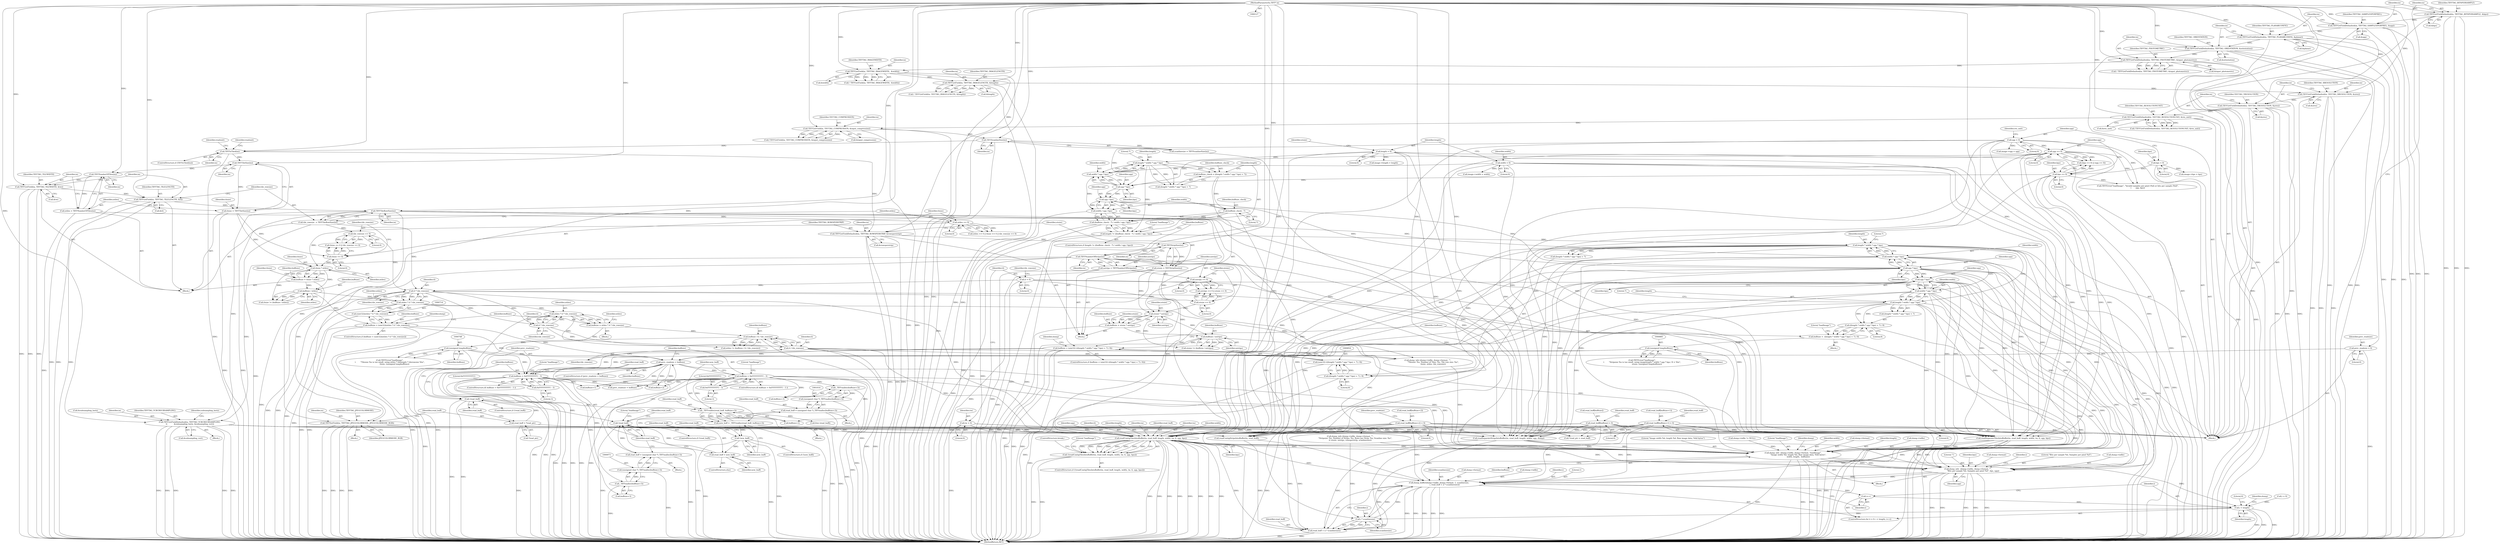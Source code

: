 digraph "0_libtiff_83a4b92815ea04969d494416eaae3d4c6b338e4a#diff-c8b4b355f9b5c06d585b23138e1c185f_5@API" {
"1001107" [label="(Call,readContigTilesIntoBuffer(in, read_buff, length, width, tw, tl, spp, bps))"];
"1000925" [label="(Call,TIFFGetFieldDefaulted(in, TIFFTAG_YCBCRSUBSAMPLING,\n \t\t           &subsampling_horiz, &subsampling_vert))"];
"1000671" [label="(Call,TIFFTileRowSize(in))"];
"1000664" [label="(Call,TIFFGetField(in, TIFFTAG_TILELENGTH, &tl))"];
"1000659" [label="(Call,TIFFGetField(in, TIFFTAG_TILEWIDTH, &tw))"];
"1000657" [label="(Call,TIFFNumberOfTiles(in))"];
"1000653" [label="(Call,TIFFTileSize(in))"];
"1000645" [label="(Call,TIFFIsTiled(in))"];
"1000422" [label="(Call,TIFFScanlineSize(in))"];
"1000304" [label="(Call,TIFFGetField(in, TIFFTAG_COMPRESSION, &input_compression))"];
"1000294" [label="(Call,TIFFGetFieldDefaulted(in, TIFFTAG_RESOLUTIONUNIT, &res_unit))"];
"1000287" [label="(Call,TIFFGetFieldDefaulted(in, TIFFTAG_YRESOLUTION, &yres))"];
"1000282" [label="(Call,TIFFGetFieldDefaulted(in, TIFFTAG_XRESOLUTION, &xres))"];
"1000274" [label="(Call,TIFFGetField(in, TIFFTAG_IMAGELENGTH, &length))"];
"1000264" [label="(Call,TIFFGetField(in, TIFFTAG_IMAGEWIDTH,  &width))"];
"1000254" [label="(Call,TIFFGetFieldDefaulted(in, TIFFTAG_PHOTOMETRIC, &input_photometric))"];
"1000247" [label="(Call,TIFFGetFieldDefaulted(in, TIFFTAG_ORIENTATION, &orientation))"];
"1000242" [label="(Call,TIFFGetFieldDefaulted(in, TIFFTAG_PLANARCONFIG, &planar))"];
"1000237" [label="(Call,TIFFGetFieldDefaulted(in, TIFFTAG_SAMPLESPERPIXEL, &spp))"];
"1000232" [label="(Call,TIFFGetFieldDefaulted(in, TIFFTAG_BITSPERSAMPLE, &bps))"];
"1000128" [label="(MethodParameterIn,TIFF* in)"];
"1000785" [label="(Call,TIFFNumberOfStrips(in))"];
"1000781" [label="(Call,TIFFStripSize(in))"];
"1000774" [label="(Call,TIFFGetFieldDefaulted(in, TIFFTAG_ROWSPERSTRIP, &rowsperstrip))"];
"1000914" [label="(Call,TIFFSetField(in, TIFFTAG_JPEGCOLORMODE, JPEGCOLORMODE_RGB))"];
"1001045" [label="(Call,read_buff[buffsize+2] = 0)"];
"1001033" [label="(Call,read_buff[buffsize] = 0)"];
"1001038" [label="(Call,read_buff[buffsize+1] = 0)"];
"1001024" [label="(Call,!read_buff)"];
"1001011" [label="(Call,read_buff = (unsigned char *)_TIFFmalloc(buffsize+3))"];
"1001013" [label="(Call,(unsigned char *)_TIFFmalloc(buffsize+3))"];
"1001015" [label="(Call,_TIFFmalloc(buffsize+3))"];
"1000986" [label="(Call,buffsize > 0xFFFFFFFFU - 3)"];
"1000981" [label="(Call,prev_readsize < buffsize)"];
"1000229" [label="(Call,prev_readsize = 0)"];
"1000711" [label="(Call,buffsize < (uint32)(ntiles * tl * tile_rowsize))"];
"1000700" [label="(Call,buffsize / ntiles)"];
"1000692" [label="(Call,buffsize = tlsize * ntiles)"];
"1000694" [label="(Call,tlsize * ntiles)"];
"1000679" [label="(Call,tlsize == 0)"];
"1000651" [label="(Call,tlsize = TIFFTileSize(in))"];
"1000675" [label="(Call,ntiles == 0)"];
"1000655" [label="(Call,ntiles = TIFFNumberOfTiles(in))"];
"1000713" [label="(Call,(uint32)(ntiles * tl * tile_rowsize))"];
"1000715" [label="(Call,ntiles * tl * tile_rowsize)"];
"1000717" [label="(Call,tl * tile_rowsize)"];
"1000209" [label="(Call,tl = 0)"];
"1000682" [label="(Call,tile_rowsize == 0)"];
"1000669" [label="(Call,tile_rowsize  = TIFFTileRowSize(in))"];
"1000851" [label="(Call,buffsize < (uint32) (((length * width * spp * bps) + 7) / 8))"];
"1000810" [label="(Call,buffsize / nstrips)"];
"1000802" [label="(Call,buffsize = stsize * nstrips)"];
"1000804" [label="(Call,stsize * nstrips)"];
"1000779" [label="(Call,stsize = TIFFStripSize(in))"];
"1000792" [label="(Call,stsize == 0)"];
"1000789" [label="(Call,nstrips == 0)"];
"1000783" [label="(Call,nstrips = TIFFNumberOfStrips(in))"];
"1000853" [label="(Call,(uint32) (((length * width * spp * bps) + 7) / 8))"];
"1000855" [label="(Call,((length * width * spp * bps) + 7) / 8)"];
"1000857" [label="(Call,length * width * spp * bps)"];
"1000832" [label="(Call,length != ((buffsize_check - 7) / width / spp / bps))"];
"1000823" [label="(Call,length * width * spp * bps)"];
"1000185" [label="(Call,length = 0)"];
"1000825" [label="(Call,width * spp * bps)"];
"1000181" [label="(Call,width = 0)"];
"1000827" [label="(Call,spp * bps)"];
"1000632" [label="(Call,spp == 0)"];
"1000159" [label="(Call,spp = 0)"];
"1000629" [label="(Call,bps == 0)"];
"1000155" [label="(Call,bps = 0)"];
"1000834" [label="(Call,(buffsize_check - 7) / width / spp / bps)"];
"1000835" [label="(Call,buffsize_check - 7)"];
"1000820" [label="(Call,buffsize_check = ((length * width * spp * bps) + 7))"];
"1000838" [label="(Call,width / spp / bps)"];
"1000840" [label="(Call,spp / bps)"];
"1000859" [label="(Call,width * spp * bps)"];
"1000861" [label="(Call,spp * bps)"];
"1000884" [label="(Call,(unsigned long)buffsize)"];
"1000867" [label="(Call,buffsize =  ((length * width * spp * bps) + 7) / 8)"];
"1000869" [label="(Call,((length * width * spp * bps) + 7) / 8)"];
"1000871" [label="(Call,length * width * spp * bps)"];
"1000873" [label="(Call,width * spp * bps)"];
"1000875" [label="(Call,spp * bps)"];
"1000747" [label="(Call,(unsigned long)buffsize)"];
"1000731" [label="(Call,buffsize / tl / tile_rowsize)"];
"1000721" [label="(Call,buffsize = ntiles * tl * tile_rowsize)"];
"1000723" [label="(Call,ntiles * tl * tile_rowsize)"];
"1000725" [label="(Call,tl * tile_rowsize)"];
"1000733" [label="(Call,tl / tile_rowsize)"];
"1000988" [label="(Call,0xFFFFFFFFU - 3)"];
"1001020" [label="(Call,read_buff = new_buff)"];
"1001006" [label="(Call,!new_buff)"];
"1000998" [label="(Call,new_buff = _TIFFrealloc(read_buff, buffsize+3))"];
"1001000" [label="(Call,_TIFFrealloc(read_buff, buffsize+3))"];
"1000954" [label="(Call,!read_buff)"];
"1000949" [label="(Call,read_buff = *read_ptr)"];
"1000970" [label="(Call,read_buff = (unsigned char *)_TIFFmalloc(buffsize+3))"];
"1000972" [label="(Call,(unsigned char *)_TIFFmalloc(buffsize+3))"];
"1000974" [label="(Call,_TIFFmalloc(buffsize+3))"];
"1000958" [label="(Call,buffsize > 0xFFFFFFFFU - 3)"];
"1000960" [label="(Call,0xFFFFFFFFU - 3)"];
"1000205" [label="(Call,tw = 0)"];
"1001106" [label="(Call,!(readContigTilesIntoBuffer(in, read_buff, length, width, tw, tl, spp, bps)))"];
"1001165" [label="(Call,dump_info  (dump->infile, dump->format, \"loadImage\", \n                \"Image width %d, length %d, Raw image data, %4d bytes\",\n                width, length,  buffsize))"];
"1001177" [label="(Call,dump_info  (dump->infile, dump->format, \"\", \n                \"Bits per sample %d, Samples per pixel %d\", bps, spp))"];
"1001197" [label="(Call,dump_buffer(dump->infile, dump->format, 1, scanlinesize, \n                  i, read_buff + (i * scanlinesize)))"];
"1001195" [label="(Call,i++)"];
"1001192" [label="(Call,i < length)"];
"1001209" [label="(Call,i * scanlinesize)"];
"1001207" [label="(Call,read_buff + (i * scanlinesize))"];
"1000884" [label="(Call,(unsigned long)buffsize)"];
"1000980" [label="(ControlStructure,if (prev_readsize < buffsize))"];
"1000935" [label="(Identifier,subsampling_horiz)"];
"1000756" [label="(Call,dump_info (dump->infile, dump->format, \"\", \n                 \"Tilesize: %u, Number of Tiles: %u, Tile row size: %u\",\n                 tlsize, ntiles, tile_rowsize))"];
"1000658" [label="(Identifier,in)"];
"1000297" [label="(Call,&res_unit)"];
"1000857" [label="(Call,length * width * spp * bps)"];
"1001024" [label="(Call,!read_buff)"];
"1000915" [label="(Identifier,in)"];
"1000851" [label="(Call,buffsize < (uint32) (((length * width * spp * bps) + 7) / 8))"];
"1001053" [label="(Identifier,prev_readsize)"];
"1000962" [label="(Literal,3)"];
"1000190" [label="(Identifier,stsize)"];
"1000863" [label="(Identifier,bps)"];
"1000805" [label="(Identifier,stsize)"];
"1000429" [label="(Call,image->spp = spp)"];
"1000285" [label="(Call,&xres)"];
"1001055" [label="(Call,*read_ptr = read_buff)"];
"1000238" [label="(Identifier,in)"];
"1001041" [label="(Call,buffsize+1)"];
"1000749" [label="(Identifier,buffsize)"];
"1000244" [label="(Identifier,TIFFTAG_PLANARCONFIG)"];
"1000772" [label="(Identifier,readunit)"];
"1000874" [label="(Identifier,width)"];
"1001020" [label="(Call,read_buff = new_buff)"];
"1000950" [label="(Identifier,read_buff)"];
"1001023" [label="(ControlStructure,if (!read_buff))"];
"1000289" [label="(Identifier,TIFFTAG_YRESOLUTION)"];
"1000306" [label="(Identifier,TIFFTAG_COMPRESSION)"];
"1001011" [label="(Call,read_buff = (unsigned char *)_TIFFmalloc(buffsize+3))"];
"1000747" [label="(Call,(unsigned long)buffsize)"];
"1001118" [label="(Literal,\"loadImage\")"];
"1000676" [label="(Identifier,ntiles)"];
"1000875" [label="(Call,spp * bps)"];
"1000833" [label="(Identifier,length)"];
"1001048" [label="(Call,buffsize+2)"];
"1000653" [label="(Call,TIFFTileSize(in))"];
"1000185" [label="(Call,length = 0)"];
"1000652" [label="(Identifier,tlsize)"];
"1001204" [label="(Literal,1)"];
"1001154" [label="(Call,dump->infile != NULL)"];
"1001172" [label="(Literal,\"loadImage\")"];
"1000243" [label="(Identifier,in)"];
"1000247" [label="(Call,TIFFGetFieldDefaulted(in, TIFFTAG_ORIENTATION, &orientation))"];
"1000634" [label="(Literal,0)"];
"1000628" [label="(Call,(bps == 0) || (spp == 0))"];
"1001039" [label="(Call,read_buff[buffsize+1])"];
"1000160" [label="(Identifier,spp)"];
"1001084" [label="(Call,readSeparateStripsIntoBuffer(in, read_buff, length, width, spp, dump))"];
"1000870" [label="(Call,(length * width * spp * bps) + 7)"];
"1000850" [label="(ControlStructure,if (buffsize < (uint32) (((length * width * spp * bps) + 7) / 8)))"];
"1000957" [label="(ControlStructure,if( buffsize > 0xFFFFFFFFU - 3 ))"];
"1000735" [label="(Identifier,tile_rowsize)"];
"1000303" [label="(Call,!TIFFGetField(in, TIFFTAG_COMPRESSION, &input_compression))"];
"1000928" [label="(Call,&subsampling_horiz)"];
"1000671" [label="(Call,TIFFTileRowSize(in))"];
"1000951" [label="(Call,*read_ptr)"];
"1000858" [label="(Identifier,length)"];
"1001214" [label="(MethodReturn,RET)"];
"1000205" [label="(Call,tw = 0)"];
"1000893" [label="(Call,dump_info (dump->infile, dump->format, \"\",\n                 \"Stripsize: %u, Number of Strips: %u, Rows per Strip: %u, Scanline size: %u\",\n\t\t stsize, nstrips, rowsperstrip, scanlinesize))"];
"1000231" [label="(Literal,0)"];
"1000630" [label="(Identifier,bps)"];
"1000233" [label="(Identifier,in)"];
"1000665" [label="(Identifier,in)"];
"1000981" [label="(Call,prev_readsize < buffsize)"];
"1000958" [label="(Call,buffsize > 0xFFFFFFFFU - 3)"];
"1000128" [label="(MethodParameterIn,TIFF* in)"];
"1000877" [label="(Identifier,bps)"];
"1000274" [label="(Call,TIFFGetField(in, TIFFTAG_IMAGELENGTH, &length))"];
"1000692" [label="(Call,buffsize = tlsize * ntiles)"];
"1000729" [label="(Call,ntiles != (buffsize / tl / tile_rowsize))"];
"1000730" [label="(Identifier,ntiles)"];
"1000164" [label="(Identifier,res_unit)"];
"1000970" [label="(Call,read_buff = (unsigned char *)_TIFFmalloc(buffsize+3))"];
"1000743" [label="(Call,TIFFError(\"loadImage\",\n\t        \"Tilesize %u is too small, using ntiles * tilelength * tilerowsize %lu\",\n                tlsize, (unsigned long)buffsize))"];
"1000229" [label="(Call,prev_readsize = 0)"];
"1000273" [label="(Call,! TIFFGetField(in, TIFFTAG_IMAGELENGTH, &length))"];
"1000865" [label="(Literal,8)"];
"1000716" [label="(Identifier,ntiles)"];
"1000776" [label="(Identifier,TIFFTAG_ROWSPERSTRIP)"];
"1000644" [label="(ControlStructure,if (TIFFIsTiled(in)))"];
"1000806" [label="(Identifier,nstrips)"];
"1000287" [label="(Call,TIFFGetFieldDefaulted(in, TIFFTAG_YRESOLUTION, &yres))"];
"1000835" [label="(Call,buffsize_check - 7)"];
"1001205" [label="(Identifier,scanlinesize)"];
"1000209" [label="(Call,tl = 0)"];
"1000661" [label="(Identifier,TIFFTAG_TILEWIDTH)"];
"1000731" [label="(Call,buffsize / tl / tile_rowsize)"];
"1001127" [label="(Call,readSeparateTilesIntoBuffer(in, read_buff, length, width, tw, tl, spp, bps))"];
"1000775" [label="(Identifier,in)"];
"1000955" [label="(Identifier,read_buff)"];
"1001207" [label="(Call,read_buff + (i * scanlinesize))"];
"1001194" [label="(Identifier,length)"];
"1000959" [label="(Identifier,buffsize)"];
"1001070" [label="(Call,readContigStripsIntoBuffer(in, read_buff))"];
"1000822" [label="(Call,(length * width * spp * bps) + 7)"];
"1000987" [label="(Identifier,buffsize)"];
"1000257" [label="(Call,&input_photometric)"];
"1000842" [label="(Identifier,bps)"];
"1000696" [label="(Identifier,ntiles)"];
"1001051" [label="(Literal,0)"];
"1000444" [label="(Call,image->length = length)"];
"1001213" [label="(Literal,0)"];
"1001184" [label="(Literal,\"\")"];
"1000265" [label="(Identifier,in)"];
"1001179" [label="(Identifier,dump)"];
"1000645" [label="(Call,TIFFIsTiled(in))"];
"1001008" [label="(Block,)"];
"1000868" [label="(Identifier,buffsize)"];
"1000867" [label="(Call,buffsize =  ((length * width * spp * bps) + 7) / 8)"];
"1000237" [label="(Call,TIFFGetFieldDefaulted(in, TIFFTAG_SAMPLESPERPIXEL, &spp))"];
"1000206" [label="(Identifier,tw)"];
"1000424" [label="(Call,image->bps = bps)"];
"1000699" [label="(Identifier,tlsize)"];
"1000960" [label="(Call,0xFFFFFFFFU - 3)"];
"1000890" [label="(Identifier,dump)"];
"1000783" [label="(Call,nstrips = TIFFNumberOfStrips(in))"];
"1000678" [label="(Call,tlsize == 0 || tile_rowsize == 0)"];
"1001115" [label="(Identifier,bps)"];
"1000825" [label="(Call,width * spp * bps)"];
"1000183" [label="(Literal,0)"];
"1000820" [label="(Call,buffsize_check = ((length * width * spp * bps) + 7))"];
"1000779" [label="(Call,stsize = TIFFStripSize(in))"];
"1000789" [label="(Call,nstrips == 0)"];
"1000666" [label="(Identifier,TIFFTAG_TILELENGTH)"];
"1000961" [label="(Literal,0xFFFFFFFFU)"];
"1000422" [label="(Call,TIFFScanlineSize(in))"];
"1000914" [label="(Call,TIFFSetField(in, TIFFTAG_JPEGCOLORMODE, JPEGCOLORMODE_RGB))"];
"1000277" [label="(Call,&length)"];
"1000926" [label="(Identifier,in)"];
"1000423" [label="(Identifier,in)"];
"1000670" [label="(Identifier,tile_rowsize)"];
"1000242" [label="(Call,TIFFGetFieldDefaulted(in, TIFFTAG_PLANARCONFIG, &planar))"];
"1000283" [label="(Identifier,in)"];
"1001045" [label="(Call,read_buff[buffsize+2] = 0)"];
"1000839" [label="(Identifier,width)"];
"1000727" [label="(Identifier,tile_rowsize)"];
"1000721" [label="(Call,buffsize = ntiles * tl * tile_rowsize)"];
"1000831" [label="(ControlStructure,if (length != ((buffsize_check - 7) / width / spp / bps)))"];
"1001047" [label="(Identifier,read_buff)"];
"1000718" [label="(Identifier,tl)"];
"1001201" [label="(Call,dump->format)"];
"1000808" [label="(Call,stsize != (buffsize / nstrips))"];
"1001198" [label="(Call,dump->infile)"];
"1001108" [label="(Identifier,in)"];
"1000861" [label="(Call,spp * bps)"];
"1000253" [label="(Call,! TIFFGetFieldDefaulted(in, TIFFTAG_PHOTOMETRIC, &input_photometric))"];
"1000712" [label="(Identifier,buffsize)"];
"1001107" [label="(Call,readContigTilesIntoBuffer(in, read_buff, length, width, tw, tl, spp, bps))"];
"1000753" [label="(Identifier,dump)"];
"1000782" [label="(Identifier,in)"];
"1000834" [label="(Call,(buffsize_check - 7) / width / spp / bps)"];
"1000803" [label="(Identifier,buffsize)"];
"1001022" [label="(Identifier,new_buff)"];
"1001013" [label="(Call,(unsigned char *)_TIFFmalloc(buffsize+3))"];
"1000859" [label="(Call,width * spp * bps)"];
"1001211" [label="(Identifier,scanlinesize)"];
"1000925" [label="(Call,TIFFGetFieldDefaulted(in, TIFFTAG_YCBCRSUBSAMPLING,\n \t\t           &subsampling_horiz, &subsampling_vert))"];
"1000698" [label="(Call,tlsize != (buffsize / ntiles))"];
"1000307" [label="(Call,&input_compression)"];
"1000682" [label="(Call,tile_rowsize == 0)"];
"1000282" [label="(Call,TIFFGetFieldDefaulted(in, TIFFTAG_XRESOLUTION, &xres))"];
"1000677" [label="(Literal,0)"];
"1000186" [label="(Identifier,length)"];
"1000232" [label="(Call,TIFFGetFieldDefaulted(in, TIFFTAG_BITSPERSAMPLE, &bps))"];
"1000717" [label="(Call,tl * tile_rowsize)"];
"1000701" [label="(Identifier,buffsize)"];
"1000210" [label="(Identifier,tl)"];
"1000681" [label="(Literal,0)"];
"1000155" [label="(Call,bps = 0)"];
"1000254" [label="(Call,TIFFGetFieldDefaulted(in, TIFFTAG_PHOTOMETRIC, &input_photometric))"];
"1001046" [label="(Call,read_buff[buffsize+2])"];
"1000245" [label="(Call,&planar)"];
"1001109" [label="(Identifier,read_buff)"];
"1000734" [label="(Identifier,tl)"];
"1000702" [label="(Identifier,ntiles)"];
"1000777" [label="(Call,&rowsperstrip)"];
"1000910" [label="(Block,)"];
"1000974" [label="(Call,_TIFFmalloc(buffsize+3))"];
"1000719" [label="(Identifier,tile_rowsize)"];
"1000836" [label="(Identifier,buffsize_check)"];
"1001165" [label="(Call,dump_info  (dump->infile, dump->format, \"loadImage\", \n                \"Image width %d, length %d, Raw image data, %4d bytes\",\n                width, length,  buffsize))"];
"1001174" [label="(Identifier,width)"];
"1000788" [label="(Call,nstrips == 0 || stsize == 0)"];
"1001169" [label="(Call,dump->format)"];
"1000990" [label="(Literal,3)"];
"1001175" [label="(Identifier,length)"];
"1001196" [label="(Identifier,i)"];
"1001195" [label="(Call,i++)"];
"1001007" [label="(Identifier,new_buff)"];
"1000255" [label="(Identifier,in)"];
"1000683" [label="(Identifier,tile_rowsize)"];
"1001186" [label="(Identifier,bps)"];
"1000856" [label="(Call,(length * width * spp * bps) + 7)"];
"1001206" [label="(Identifier,i)"];
"1000975" [label="(Call,buffsize+3)"];
"1001009" [label="(Call,free (read_buff))"];
"1001106" [label="(Call,!(readContigTilesIntoBuffer(in, read_buff, length, width, tw, tl, spp, bps)))"];
"1001034" [label="(Call,read_buff[buffsize])"];
"1001181" [label="(Call,dump->format)"];
"1000420" [label="(Call,scanlinesize = TIFFScanlineSize(in))"];
"1000256" [label="(Identifier,TIFFTAG_PHOTOMETRIC)"];
"1000726" [label="(Identifier,tl)"];
"1000802" [label="(Call,buffsize = stsize * nstrips)"];
"1001166" [label="(Call,dump->infile)"];
"1000862" [label="(Identifier,spp)"];
"1001199" [label="(Identifier,dump)"];
"1000266" [label="(Identifier,TIFFTAG_IMAGEWIDTH)"];
"1000956" [label="(Block,)"];
"1000869" [label="(Call,((length * width * spp * bps) + 7) / 8)"];
"1000998" [label="(Call,new_buff = _TIFFrealloc(read_buff, buffsize+3))"];
"1001190" [label="(Identifier,i)"];
"1000930" [label="(Call,&subsampling_vert)"];
"1001044" [label="(Literal,0)"];
"1000293" [label="(Call,!TIFFGetFieldDefaulted(in, TIFFTAG_RESOLUTIONUNIT, &res_unit))"];
"1000207" [label="(Literal,0)"];
"1001176" [label="(Identifier,buffsize)"];
"1000295" [label="(Identifier,in)"];
"1000674" [label="(Call,ntiles == 0 || tlsize == 0 || tile_rowsize == 0)"];
"1000667" [label="(Call,&tl)"];
"1000860" [label="(Identifier,width)"];
"1000646" [label="(Identifier,in)"];
"1000632" [label="(Call,spp == 0)"];
"1000662" [label="(Call,&tw)"];
"1000679" [label="(Call,tlsize == 0)"];
"1000230" [label="(Identifier,prev_readsize)"];
"1000809" [label="(Identifier,stsize)"];
"1000305" [label="(Identifier,in)"];
"1000249" [label="(Identifier,TIFFTAG_ORIENTATION)"];
"1000866" [label="(Block,)"];
"1000234" [label="(Identifier,TIFFTAG_BITSPERSAMPLE)"];
"1000182" [label="(Identifier,width)"];
"1000989" [label="(Literal,0xFFFFFFFFU)"];
"1000786" [label="(Identifier,in)"];
"1001012" [label="(Identifier,read_buff)"];
"1000715" [label="(Call,ntiles * tl * tile_rowsize)"];
"1000986" [label="(Call,buffsize > 0xFFFFFFFFU - 3)"];
"1000214" [label="(Identifier,tile_rowsize)"];
"1001010" [label="(Identifier,read_buff)"];
"1001112" [label="(Identifier,tw)"];
"1000804" [label="(Call,stsize * nstrips)"];
"1000983" [label="(Identifier,buffsize)"];
"1001164" [label="(Block,)"];
"1000211" [label="(Literal,0)"];
"1000694" [label="(Call,tlsize * ntiles)"];
"1000840" [label="(Call,spp / bps)"];
"1001143" [label="(ControlStructure,break;)"];
"1000810" [label="(Call,buffsize / nstrips)"];
"1000713" [label="(Call,(uint32)(ntiles * tl * tile_rowsize))"];
"1000733" [label="(Call,tl / tile_rowsize)"];
"1000965" [label="(Literal,\"loadImage\")"];
"1000654" [label="(Identifier,in)"];
"1000781" [label="(Call,TIFFStripSize(in))"];
"1001105" [label="(ControlStructure,if (!(readContigTilesIntoBuffer(in, read_buff, length, width, tw, tl, spp, bps))))"];
"1000878" [label="(Literal,7)"];
"1000838" [label="(Call,width / spp / bps)"];
"1001006" [label="(Call,!new_buff)"];
"1000916" [label="(Identifier,TIFFTAG_JPEGCOLORMODE)"];
"1000972" [label="(Call,(unsigned char *)_TIFFmalloc(buffsize+3))"];
"1000157" [label="(Literal,0)"];
"1000784" [label="(Identifier,nstrips)"];
"1000647" [label="(Block,)"];
"1000871" [label="(Call,length * width * spp * bps)"];
"1000852" [label="(Identifier,buffsize)"];
"1001035" [label="(Identifier,read_buff)"];
"1001111" [label="(Identifier,width)"];
"1000792" [label="(Call,stsize == 0)"];
"1000724" [label="(Identifier,ntiles)"];
"1001021" [label="(Identifier,read_buff)"];
"1001192" [label="(Call,i < length)"];
"1000872" [label="(Identifier,length)"];
"1001197" [label="(Call,dump_buffer(dump->infile, dump->format, 1, scanlinesize, \n                  i, read_buff + (i * scanlinesize)))"];
"1000953" [label="(ControlStructure,if (!read_buff))"];
"1001185" [label="(Literal,\"Bits per sample %d, Samples per pixel %d\")"];
"1000631" [label="(Literal,0)"];
"1000780" [label="(Identifier,stsize)"];
"1000161" [label="(Literal,0)"];
"1000949" [label="(Call,read_buff = *read_ptr)"];
"1001015" [label="(Call,_TIFFmalloc(buffsize+3))"];
"1000296" [label="(Identifier,TIFFTAG_RESOLUTIONUNIT)"];
"1000832" [label="(Call,length != ((buffsize_check - 7) / width / spp / bps))"];
"1000284" [label="(Identifier,TIFFTAG_XRESOLUTION)"];
"1001210" [label="(Identifier,i)"];
"1000881" [label="(Literal,\"loadImage\")"];
"1000845" [label="(Literal,\"loadImage\")"];
"1000821" [label="(Identifier,buffsize_check)"];
"1000304" [label="(Call,TIFFGetField(in, TIFFTAG_COMPRESSION, &input_compression))"];
"1001028" [label="(Literal,\"loadImage\")"];
"1000248" [label="(Identifier,in)"];
"1000181" [label="(Call,width = 0)"];
"1000672" [label="(Identifier,in)"];
"1000811" [label="(Identifier,buffsize)"];
"1000636" [label="(Call,TIFFError(\"loadImage\", \"Invalid samples per pixel (%d) or bits per sample (%d)\",\n\t       spp, bps))"];
"1001177" [label="(Call,dump_info  (dump->infile, dump->format, \"\", \n                \"Bits per sample %d, Samples per pixel %d\", bps, spp))"];
"1000988" [label="(Call,0xFFFFFFFFU - 3)"];
"1000263" [label="(Call,! TIFFGetField(in, TIFFTAG_IMAGEWIDTH,  &width))"];
"1001005" [label="(ControlStructure,if (!new_buff))"];
"1000880" [label="(Call,TIFFError(\"loadImage\",\n\t        \"Stripsize %u is too small, using imagelength * width * spp * bps / 8 = %lu\",\n                stsize, (unsigned long)buffsize))"];
"1000917" [label="(Identifier,JPEGCOLORMODE_RGB)"];
"1000971" [label="(Identifier,read_buff)"];
"1000132" [label="(Block,)"];
"1001025" [label="(Identifier,read_buff)"];
"1000827" [label="(Call,spp * bps)"];
"1000633" [label="(Identifier,spp)"];
"1001187" [label="(Identifier,spp)"];
"1000864" [label="(Literal,7)"];
"1000985" [label="(ControlStructure,if( buffsize > 0xFFFFFFFFU - 3 ))"];
"1001002" [label="(Call,buffsize+3)"];
"1000853" [label="(Call,(uint32) (((length * width * spp * bps) + 7) / 8))"];
"1000828" [label="(Identifier,spp)"];
"1000656" [label="(Identifier,ntiles)"];
"1001189" [label="(Call,i = 0)"];
"1000159" [label="(Call,spp = 0)"];
"1000239" [label="(Identifier,TIFFTAG_SAMPLESPERPIXEL)"];
"1000651" [label="(Call,tlsize = TIFFTileSize(in))"];
"1000829" [label="(Identifier,bps)"];
"1000710" [label="(ControlStructure,if (buffsize < (uint32)(ntiles * tl * tile_rowsize)))"];
"1000723" [label="(Call,ntiles * tl * tile_rowsize)"];
"1000655" [label="(Call,ntiles = TIFFNumberOfTiles(in))"];
"1000156" [label="(Identifier,bps)"];
"1000649" [label="(Identifier,readunit)"];
"1001001" [label="(Identifier,read_buff)"];
"1000267" [label="(Call,&width)"];
"1000982" [label="(Identifier,prev_readsize)"];
"1001114" [label="(Identifier,spp)"];
"1001000" [label="(Call,_TIFFrealloc(read_buff, buffsize+3))"];
"1000837" [label="(Literal,7)"];
"1001208" [label="(Identifier,read_buff)"];
"1000886" [label="(Identifier,buffsize)"];
"1000830" [label="(Literal,7)"];
"1000264" [label="(Call,TIFFGetField(in, TIFFTAG_IMAGEWIDTH,  &width))"];
"1000711" [label="(Call,buffsize < (uint32)(ntiles * tl * tile_rowsize))"];
"1000700" [label="(Call,buffsize / ntiles)"];
"1001038" [label="(Call,read_buff[buffsize+1] = 0)"];
"1000659" [label="(Call,TIFFGetField(in, TIFFTAG_TILEWIDTH, &tw))"];
"1000290" [label="(Call,&yres)"];
"1000664" [label="(Call,TIFFGetField(in, TIFFTAG_TILELENGTH, &tl))"];
"1000439" [label="(Call,image->width = width)"];
"1001019" [label="(ControlStructure,else)"];
"1000720" [label="(Block,)"];
"1000669" [label="(Call,tile_rowsize  = TIFFTileRowSize(in))"];
"1000769" [label="(Block,)"];
"1001113" [label="(Identifier,tl)"];
"1000774" [label="(Call,TIFFGetFieldDefaulted(in, TIFFTAG_ROWSPERSTRIP, &rowsperstrip))"];
"1000722" [label="(Identifier,buffsize)"];
"1001209" [label="(Call,i * scanlinesize)"];
"1001033" [label="(Call,read_buff[buffsize] = 0)"];
"1000629" [label="(Call,bps == 0)"];
"1000250" [label="(Call,&orientation)"];
"1000695" [label="(Identifier,tlsize)"];
"1000675" [label="(Call,ntiles == 0)"];
"1000240" [label="(Call,&spp)"];
"1000791" [label="(Literal,0)"];
"1000187" [label="(Literal,0)"];
"1000927" [label="(Identifier,TIFFTAG_YCBCRSUBSAMPLING)"];
"1000288" [label="(Identifier,in)"];
"1000984" [label="(Block,)"];
"1000725" [label="(Call,tl * tile_rowsize)"];
"1000294" [label="(Call,TIFFGetFieldDefaulted(in, TIFFTAG_RESOLUTIONUNIT, &res_unit))"];
"1001040" [label="(Identifier,read_buff)"];
"1000235" [label="(Call,&bps)"];
"1000793" [label="(Identifier,stsize)"];
"1000660" [label="(Identifier,in)"];
"1001173" [label="(Literal,\"Image width %d, length %d, Raw image data, %4d bytes\")"];
"1000841" [label="(Identifier,spp)"];
"1000879" [label="(Literal,8)"];
"1000812" [label="(Identifier,nstrips)"];
"1000954" [label="(Call,!read_buff)"];
"1000924" [label="(Block,)"];
"1001110" [label="(Identifier,length)"];
"1000275" [label="(Identifier,in)"];
"1000693" [label="(Identifier,buffsize)"];
"1000684" [label="(Literal,0)"];
"1001178" [label="(Call,dump->infile)"];
"1000657" [label="(Call,TIFFNumberOfTiles(in))"];
"1000790" [label="(Identifier,nstrips)"];
"1000873" [label="(Call,width * spp * bps)"];
"1001037" [label="(Literal,0)"];
"1000824" [label="(Identifier,length)"];
"1000855" [label="(Call,((length * width * spp * bps) + 7) / 8)"];
"1001193" [label="(Identifier,i)"];
"1000993" [label="(Literal,\"loadImage\")"];
"1000876" [label="(Identifier,spp)"];
"1000680" [label="(Identifier,tlsize)"];
"1000794" [label="(Literal,0)"];
"1001052" [label="(Call,prev_readsize = buffsize)"];
"1000785" [label="(Call,TIFFNumberOfStrips(in))"];
"1000999" [label="(Identifier,new_buff)"];
"1000826" [label="(Identifier,width)"];
"1001188" [label="(ControlStructure,for (i = 0; i < length; i++))"];
"1001016" [label="(Call,buffsize+3)"];
"1000823" [label="(Call,length * width * spp * bps)"];
"1000276" [label="(Identifier,TIFFTAG_IMAGELENGTH)"];
"1000732" [label="(Identifier,buffsize)"];
"1001107" -> "1001106"  [label="AST: "];
"1001107" -> "1001115"  [label="CFG: "];
"1001108" -> "1001107"  [label="AST: "];
"1001109" -> "1001107"  [label="AST: "];
"1001110" -> "1001107"  [label="AST: "];
"1001111" -> "1001107"  [label="AST: "];
"1001112" -> "1001107"  [label="AST: "];
"1001113" -> "1001107"  [label="AST: "];
"1001114" -> "1001107"  [label="AST: "];
"1001115" -> "1001107"  [label="AST: "];
"1001106" -> "1001107"  [label="CFG: "];
"1001107" -> "1001214"  [label="DDG: "];
"1001107" -> "1001214"  [label="DDG: "];
"1001107" -> "1001214"  [label="DDG: "];
"1001107" -> "1001214"  [label="DDG: "];
"1001107" -> "1001214"  [label="DDG: "];
"1001107" -> "1001214"  [label="DDG: "];
"1001107" -> "1001214"  [label="DDG: "];
"1001107" -> "1001214"  [label="DDG: "];
"1001107" -> "1001106"  [label="DDG: "];
"1001107" -> "1001106"  [label="DDG: "];
"1001107" -> "1001106"  [label="DDG: "];
"1001107" -> "1001106"  [label="DDG: "];
"1001107" -> "1001106"  [label="DDG: "];
"1001107" -> "1001106"  [label="DDG: "];
"1001107" -> "1001106"  [label="DDG: "];
"1001107" -> "1001106"  [label="DDG: "];
"1000925" -> "1001107"  [label="DDG: "];
"1000671" -> "1001107"  [label="DDG: "];
"1000785" -> "1001107"  [label="DDG: "];
"1000914" -> "1001107"  [label="DDG: "];
"1000128" -> "1001107"  [label="DDG: "];
"1001045" -> "1001107"  [label="DDG: "];
"1001033" -> "1001107"  [label="DDG: "];
"1001038" -> "1001107"  [label="DDG: "];
"1001024" -> "1001107"  [label="DDG: "];
"1000857" -> "1001107"  [label="DDG: "];
"1000871" -> "1001107"  [label="DDG: "];
"1000185" -> "1001107"  [label="DDG: "];
"1000873" -> "1001107"  [label="DDG: "];
"1000859" -> "1001107"  [label="DDG: "];
"1000181" -> "1001107"  [label="DDG: "];
"1000205" -> "1001107"  [label="DDG: "];
"1000717" -> "1001107"  [label="DDG: "];
"1000733" -> "1001107"  [label="DDG: "];
"1000209" -> "1001107"  [label="DDG: "];
"1000632" -> "1001107"  [label="DDG: "];
"1000875" -> "1001107"  [label="DDG: "];
"1000875" -> "1001107"  [label="DDG: "];
"1000861" -> "1001107"  [label="DDG: "];
"1000861" -> "1001107"  [label="DDG: "];
"1000159" -> "1001107"  [label="DDG: "];
"1000629" -> "1001107"  [label="DDG: "];
"1001107" -> "1001165"  [label="DDG: "];
"1001107" -> "1001165"  [label="DDG: "];
"1001107" -> "1001177"  [label="DDG: "];
"1001107" -> "1001177"  [label="DDG: "];
"1001107" -> "1001197"  [label="DDG: "];
"1001107" -> "1001207"  [label="DDG: "];
"1000925" -> "1000924"  [label="AST: "];
"1000925" -> "1000930"  [label="CFG: "];
"1000926" -> "1000925"  [label="AST: "];
"1000927" -> "1000925"  [label="AST: "];
"1000928" -> "1000925"  [label="AST: "];
"1000930" -> "1000925"  [label="AST: "];
"1000935" -> "1000925"  [label="CFG: "];
"1000925" -> "1001214"  [label="DDG: "];
"1000925" -> "1001214"  [label="DDG: "];
"1000925" -> "1001214"  [label="DDG: "];
"1000925" -> "1001214"  [label="DDG: "];
"1000925" -> "1001214"  [label="DDG: "];
"1000671" -> "1000925"  [label="DDG: "];
"1000785" -> "1000925"  [label="DDG: "];
"1000128" -> "1000925"  [label="DDG: "];
"1000925" -> "1001070"  [label="DDG: "];
"1000925" -> "1001084"  [label="DDG: "];
"1000925" -> "1001127"  [label="DDG: "];
"1000671" -> "1000669"  [label="AST: "];
"1000671" -> "1000672"  [label="CFG: "];
"1000672" -> "1000671"  [label="AST: "];
"1000669" -> "1000671"  [label="CFG: "];
"1000671" -> "1001214"  [label="DDG: "];
"1000671" -> "1000669"  [label="DDG: "];
"1000664" -> "1000671"  [label="DDG: "];
"1000128" -> "1000671"  [label="DDG: "];
"1000671" -> "1000914"  [label="DDG: "];
"1000671" -> "1001070"  [label="DDG: "];
"1000671" -> "1001084"  [label="DDG: "];
"1000671" -> "1001127"  [label="DDG: "];
"1000664" -> "1000647"  [label="AST: "];
"1000664" -> "1000667"  [label="CFG: "];
"1000665" -> "1000664"  [label="AST: "];
"1000666" -> "1000664"  [label="AST: "];
"1000667" -> "1000664"  [label="AST: "];
"1000670" -> "1000664"  [label="CFG: "];
"1000664" -> "1001214"  [label="DDG: "];
"1000664" -> "1001214"  [label="DDG: "];
"1000664" -> "1001214"  [label="DDG: "];
"1000659" -> "1000664"  [label="DDG: "];
"1000128" -> "1000664"  [label="DDG: "];
"1000659" -> "1000647"  [label="AST: "];
"1000659" -> "1000662"  [label="CFG: "];
"1000660" -> "1000659"  [label="AST: "];
"1000661" -> "1000659"  [label="AST: "];
"1000662" -> "1000659"  [label="AST: "];
"1000665" -> "1000659"  [label="CFG: "];
"1000659" -> "1001214"  [label="DDG: "];
"1000659" -> "1001214"  [label="DDG: "];
"1000659" -> "1001214"  [label="DDG: "];
"1000657" -> "1000659"  [label="DDG: "];
"1000128" -> "1000659"  [label="DDG: "];
"1000657" -> "1000655"  [label="AST: "];
"1000657" -> "1000658"  [label="CFG: "];
"1000658" -> "1000657"  [label="AST: "];
"1000655" -> "1000657"  [label="CFG: "];
"1000657" -> "1000655"  [label="DDG: "];
"1000653" -> "1000657"  [label="DDG: "];
"1000128" -> "1000657"  [label="DDG: "];
"1000653" -> "1000651"  [label="AST: "];
"1000653" -> "1000654"  [label="CFG: "];
"1000654" -> "1000653"  [label="AST: "];
"1000651" -> "1000653"  [label="CFG: "];
"1000653" -> "1000651"  [label="DDG: "];
"1000645" -> "1000653"  [label="DDG: "];
"1000128" -> "1000653"  [label="DDG: "];
"1000645" -> "1000644"  [label="AST: "];
"1000645" -> "1000646"  [label="CFG: "];
"1000646" -> "1000645"  [label="AST: "];
"1000649" -> "1000645"  [label="CFG: "];
"1000772" -> "1000645"  [label="CFG: "];
"1000645" -> "1001214"  [label="DDG: "];
"1000422" -> "1000645"  [label="DDG: "];
"1000128" -> "1000645"  [label="DDG: "];
"1000645" -> "1000774"  [label="DDG: "];
"1000422" -> "1000420"  [label="AST: "];
"1000422" -> "1000423"  [label="CFG: "];
"1000423" -> "1000422"  [label="AST: "];
"1000420" -> "1000422"  [label="CFG: "];
"1000422" -> "1001214"  [label="DDG: "];
"1000422" -> "1000420"  [label="DDG: "];
"1000304" -> "1000422"  [label="DDG: "];
"1000128" -> "1000422"  [label="DDG: "];
"1000304" -> "1000303"  [label="AST: "];
"1000304" -> "1000307"  [label="CFG: "];
"1000305" -> "1000304"  [label="AST: "];
"1000306" -> "1000304"  [label="AST: "];
"1000307" -> "1000304"  [label="AST: "];
"1000303" -> "1000304"  [label="CFG: "];
"1000304" -> "1001214"  [label="DDG: "];
"1000304" -> "1001214"  [label="DDG: "];
"1000304" -> "1000303"  [label="DDG: "];
"1000304" -> "1000303"  [label="DDG: "];
"1000304" -> "1000303"  [label="DDG: "];
"1000294" -> "1000304"  [label="DDG: "];
"1000128" -> "1000304"  [label="DDG: "];
"1000294" -> "1000293"  [label="AST: "];
"1000294" -> "1000297"  [label="CFG: "];
"1000295" -> "1000294"  [label="AST: "];
"1000296" -> "1000294"  [label="AST: "];
"1000297" -> "1000294"  [label="AST: "];
"1000293" -> "1000294"  [label="CFG: "];
"1000294" -> "1001214"  [label="DDG: "];
"1000294" -> "1001214"  [label="DDG: "];
"1000294" -> "1000293"  [label="DDG: "];
"1000294" -> "1000293"  [label="DDG: "];
"1000294" -> "1000293"  [label="DDG: "];
"1000287" -> "1000294"  [label="DDG: "];
"1000128" -> "1000294"  [label="DDG: "];
"1000287" -> "1000132"  [label="AST: "];
"1000287" -> "1000290"  [label="CFG: "];
"1000288" -> "1000287"  [label="AST: "];
"1000289" -> "1000287"  [label="AST: "];
"1000290" -> "1000287"  [label="AST: "];
"1000295" -> "1000287"  [label="CFG: "];
"1000287" -> "1001214"  [label="DDG: "];
"1000287" -> "1001214"  [label="DDG: "];
"1000287" -> "1001214"  [label="DDG: "];
"1000282" -> "1000287"  [label="DDG: "];
"1000128" -> "1000287"  [label="DDG: "];
"1000282" -> "1000132"  [label="AST: "];
"1000282" -> "1000285"  [label="CFG: "];
"1000283" -> "1000282"  [label="AST: "];
"1000284" -> "1000282"  [label="AST: "];
"1000285" -> "1000282"  [label="AST: "];
"1000288" -> "1000282"  [label="CFG: "];
"1000282" -> "1001214"  [label="DDG: "];
"1000282" -> "1001214"  [label="DDG: "];
"1000282" -> "1001214"  [label="DDG: "];
"1000274" -> "1000282"  [label="DDG: "];
"1000128" -> "1000282"  [label="DDG: "];
"1000274" -> "1000273"  [label="AST: "];
"1000274" -> "1000277"  [label="CFG: "];
"1000275" -> "1000274"  [label="AST: "];
"1000276" -> "1000274"  [label="AST: "];
"1000277" -> "1000274"  [label="AST: "];
"1000273" -> "1000274"  [label="CFG: "];
"1000274" -> "1001214"  [label="DDG: "];
"1000274" -> "1001214"  [label="DDG: "];
"1000274" -> "1000273"  [label="DDG: "];
"1000274" -> "1000273"  [label="DDG: "];
"1000274" -> "1000273"  [label="DDG: "];
"1000264" -> "1000274"  [label="DDG: "];
"1000128" -> "1000274"  [label="DDG: "];
"1000264" -> "1000263"  [label="AST: "];
"1000264" -> "1000267"  [label="CFG: "];
"1000265" -> "1000264"  [label="AST: "];
"1000266" -> "1000264"  [label="AST: "];
"1000267" -> "1000264"  [label="AST: "];
"1000263" -> "1000264"  [label="CFG: "];
"1000264" -> "1001214"  [label="DDG: "];
"1000264" -> "1001214"  [label="DDG: "];
"1000264" -> "1000263"  [label="DDG: "];
"1000264" -> "1000263"  [label="DDG: "];
"1000264" -> "1000263"  [label="DDG: "];
"1000254" -> "1000264"  [label="DDG: "];
"1000128" -> "1000264"  [label="DDG: "];
"1000254" -> "1000253"  [label="AST: "];
"1000254" -> "1000257"  [label="CFG: "];
"1000255" -> "1000254"  [label="AST: "];
"1000256" -> "1000254"  [label="AST: "];
"1000257" -> "1000254"  [label="AST: "];
"1000253" -> "1000254"  [label="CFG: "];
"1000254" -> "1001214"  [label="DDG: "];
"1000254" -> "1001214"  [label="DDG: "];
"1000254" -> "1000253"  [label="DDG: "];
"1000254" -> "1000253"  [label="DDG: "];
"1000254" -> "1000253"  [label="DDG: "];
"1000247" -> "1000254"  [label="DDG: "];
"1000128" -> "1000254"  [label="DDG: "];
"1000247" -> "1000132"  [label="AST: "];
"1000247" -> "1000250"  [label="CFG: "];
"1000248" -> "1000247"  [label="AST: "];
"1000249" -> "1000247"  [label="AST: "];
"1000250" -> "1000247"  [label="AST: "];
"1000255" -> "1000247"  [label="CFG: "];
"1000247" -> "1001214"  [label="DDG: "];
"1000247" -> "1001214"  [label="DDG: "];
"1000247" -> "1001214"  [label="DDG: "];
"1000242" -> "1000247"  [label="DDG: "];
"1000128" -> "1000247"  [label="DDG: "];
"1000242" -> "1000132"  [label="AST: "];
"1000242" -> "1000245"  [label="CFG: "];
"1000243" -> "1000242"  [label="AST: "];
"1000244" -> "1000242"  [label="AST: "];
"1000245" -> "1000242"  [label="AST: "];
"1000248" -> "1000242"  [label="CFG: "];
"1000242" -> "1001214"  [label="DDG: "];
"1000242" -> "1001214"  [label="DDG: "];
"1000242" -> "1001214"  [label="DDG: "];
"1000237" -> "1000242"  [label="DDG: "];
"1000128" -> "1000242"  [label="DDG: "];
"1000237" -> "1000132"  [label="AST: "];
"1000237" -> "1000240"  [label="CFG: "];
"1000238" -> "1000237"  [label="AST: "];
"1000239" -> "1000237"  [label="AST: "];
"1000240" -> "1000237"  [label="AST: "];
"1000243" -> "1000237"  [label="CFG: "];
"1000237" -> "1001214"  [label="DDG: "];
"1000237" -> "1001214"  [label="DDG: "];
"1000237" -> "1001214"  [label="DDG: "];
"1000232" -> "1000237"  [label="DDG: "];
"1000128" -> "1000237"  [label="DDG: "];
"1000232" -> "1000132"  [label="AST: "];
"1000232" -> "1000235"  [label="CFG: "];
"1000233" -> "1000232"  [label="AST: "];
"1000234" -> "1000232"  [label="AST: "];
"1000235" -> "1000232"  [label="AST: "];
"1000238" -> "1000232"  [label="CFG: "];
"1000232" -> "1001214"  [label="DDG: "];
"1000232" -> "1001214"  [label="DDG: "];
"1000232" -> "1001214"  [label="DDG: "];
"1000128" -> "1000232"  [label="DDG: "];
"1000128" -> "1000127"  [label="AST: "];
"1000128" -> "1001214"  [label="DDG: "];
"1000128" -> "1000774"  [label="DDG: "];
"1000128" -> "1000781"  [label="DDG: "];
"1000128" -> "1000785"  [label="DDG: "];
"1000128" -> "1000914"  [label="DDG: "];
"1000128" -> "1001070"  [label="DDG: "];
"1000128" -> "1001084"  [label="DDG: "];
"1000128" -> "1001127"  [label="DDG: "];
"1000785" -> "1000783"  [label="AST: "];
"1000785" -> "1000786"  [label="CFG: "];
"1000786" -> "1000785"  [label="AST: "];
"1000783" -> "1000785"  [label="CFG: "];
"1000785" -> "1001214"  [label="DDG: "];
"1000785" -> "1000783"  [label="DDG: "];
"1000781" -> "1000785"  [label="DDG: "];
"1000785" -> "1000914"  [label="DDG: "];
"1000785" -> "1001070"  [label="DDG: "];
"1000785" -> "1001084"  [label="DDG: "];
"1000785" -> "1001127"  [label="DDG: "];
"1000781" -> "1000779"  [label="AST: "];
"1000781" -> "1000782"  [label="CFG: "];
"1000782" -> "1000781"  [label="AST: "];
"1000779" -> "1000781"  [label="CFG: "];
"1000781" -> "1000779"  [label="DDG: "];
"1000774" -> "1000781"  [label="DDG: "];
"1000774" -> "1000769"  [label="AST: "];
"1000774" -> "1000777"  [label="CFG: "];
"1000775" -> "1000774"  [label="AST: "];
"1000776" -> "1000774"  [label="AST: "];
"1000777" -> "1000774"  [label="AST: "];
"1000780" -> "1000774"  [label="CFG: "];
"1000774" -> "1001214"  [label="DDG: "];
"1000774" -> "1001214"  [label="DDG: "];
"1000774" -> "1001214"  [label="DDG: "];
"1000914" -> "1000910"  [label="AST: "];
"1000914" -> "1000917"  [label="CFG: "];
"1000915" -> "1000914"  [label="AST: "];
"1000916" -> "1000914"  [label="AST: "];
"1000917" -> "1000914"  [label="AST: "];
"1000950" -> "1000914"  [label="CFG: "];
"1000914" -> "1001214"  [label="DDG: "];
"1000914" -> "1001214"  [label="DDG: "];
"1000914" -> "1001214"  [label="DDG: "];
"1000914" -> "1001214"  [label="DDG: "];
"1000914" -> "1001070"  [label="DDG: "];
"1000914" -> "1001084"  [label="DDG: "];
"1000914" -> "1001127"  [label="DDG: "];
"1001045" -> "1000132"  [label="AST: "];
"1001045" -> "1001051"  [label="CFG: "];
"1001046" -> "1001045"  [label="AST: "];
"1001051" -> "1001045"  [label="AST: "];
"1001053" -> "1001045"  [label="CFG: "];
"1001045" -> "1001214"  [label="DDG: "];
"1001045" -> "1001055"  [label="DDG: "];
"1001045" -> "1001070"  [label="DDG: "];
"1001045" -> "1001084"  [label="DDG: "];
"1001045" -> "1001127"  [label="DDG: "];
"1001045" -> "1001197"  [label="DDG: "];
"1001045" -> "1001207"  [label="DDG: "];
"1001033" -> "1000132"  [label="AST: "];
"1001033" -> "1001037"  [label="CFG: "];
"1001034" -> "1001033"  [label="AST: "];
"1001037" -> "1001033"  [label="AST: "];
"1001040" -> "1001033"  [label="CFG: "];
"1001033" -> "1001214"  [label="DDG: "];
"1001033" -> "1001055"  [label="DDG: "];
"1001033" -> "1001070"  [label="DDG: "];
"1001033" -> "1001084"  [label="DDG: "];
"1001033" -> "1001127"  [label="DDG: "];
"1001033" -> "1001197"  [label="DDG: "];
"1001033" -> "1001207"  [label="DDG: "];
"1001038" -> "1000132"  [label="AST: "];
"1001038" -> "1001044"  [label="CFG: "];
"1001039" -> "1001038"  [label="AST: "];
"1001044" -> "1001038"  [label="AST: "];
"1001047" -> "1001038"  [label="CFG: "];
"1001038" -> "1001214"  [label="DDG: "];
"1001038" -> "1001055"  [label="DDG: "];
"1001038" -> "1001070"  [label="DDG: "];
"1001038" -> "1001084"  [label="DDG: "];
"1001038" -> "1001127"  [label="DDG: "];
"1001038" -> "1001197"  [label="DDG: "];
"1001038" -> "1001207"  [label="DDG: "];
"1001024" -> "1001023"  [label="AST: "];
"1001024" -> "1001025"  [label="CFG: "];
"1001025" -> "1001024"  [label="AST: "];
"1001028" -> "1001024"  [label="CFG: "];
"1001035" -> "1001024"  [label="CFG: "];
"1001024" -> "1001214"  [label="DDG: "];
"1001024" -> "1001214"  [label="DDG: "];
"1001011" -> "1001024"  [label="DDG: "];
"1001020" -> "1001024"  [label="DDG: "];
"1000970" -> "1001024"  [label="DDG: "];
"1000954" -> "1001024"  [label="DDG: "];
"1001024" -> "1001055"  [label="DDG: "];
"1001024" -> "1001070"  [label="DDG: "];
"1001024" -> "1001084"  [label="DDG: "];
"1001024" -> "1001127"  [label="DDG: "];
"1001011" -> "1001008"  [label="AST: "];
"1001011" -> "1001013"  [label="CFG: "];
"1001012" -> "1001011"  [label="AST: "];
"1001013" -> "1001011"  [label="AST: "];
"1001025" -> "1001011"  [label="CFG: "];
"1001011" -> "1001214"  [label="DDG: "];
"1001013" -> "1001011"  [label="DDG: "];
"1001013" -> "1001015"  [label="CFG: "];
"1001014" -> "1001013"  [label="AST: "];
"1001015" -> "1001013"  [label="AST: "];
"1001013" -> "1001214"  [label="DDG: "];
"1001015" -> "1001013"  [label="DDG: "];
"1001015" -> "1001016"  [label="CFG: "];
"1001016" -> "1001015"  [label="AST: "];
"1001015" -> "1001214"  [label="DDG: "];
"1000986" -> "1001015"  [label="DDG: "];
"1000986" -> "1000985"  [label="AST: "];
"1000986" -> "1000988"  [label="CFG: "];
"1000987" -> "1000986"  [label="AST: "];
"1000988" -> "1000986"  [label="AST: "];
"1000993" -> "1000986"  [label="CFG: "];
"1000999" -> "1000986"  [label="CFG: "];
"1000986" -> "1001214"  [label="DDG: "];
"1000986" -> "1001214"  [label="DDG: "];
"1000986" -> "1001214"  [label="DDG: "];
"1000981" -> "1000986"  [label="DDG: "];
"1000988" -> "1000986"  [label="DDG: "];
"1000988" -> "1000986"  [label="DDG: "];
"1000986" -> "1001000"  [label="DDG: "];
"1000986" -> "1001002"  [label="DDG: "];
"1000986" -> "1001016"  [label="DDG: "];
"1000986" -> "1001041"  [label="DDG: "];
"1000986" -> "1001048"  [label="DDG: "];
"1000986" -> "1001052"  [label="DDG: "];
"1000986" -> "1001165"  [label="DDG: "];
"1000981" -> "1000980"  [label="AST: "];
"1000981" -> "1000983"  [label="CFG: "];
"1000982" -> "1000981"  [label="AST: "];
"1000983" -> "1000981"  [label="AST: "];
"1000987" -> "1000981"  [label="CFG: "];
"1001025" -> "1000981"  [label="CFG: "];
"1000981" -> "1001214"  [label="DDG: "];
"1000981" -> "1001214"  [label="DDG: "];
"1000981" -> "1001214"  [label="DDG: "];
"1000229" -> "1000981"  [label="DDG: "];
"1000711" -> "1000981"  [label="DDG: "];
"1000851" -> "1000981"  [label="DDG: "];
"1000884" -> "1000981"  [label="DDG: "];
"1000747" -> "1000981"  [label="DDG: "];
"1000981" -> "1001041"  [label="DDG: "];
"1000981" -> "1001048"  [label="DDG: "];
"1000981" -> "1001052"  [label="DDG: "];
"1000981" -> "1001165"  [label="DDG: "];
"1000229" -> "1000132"  [label="AST: "];
"1000229" -> "1000231"  [label="CFG: "];
"1000230" -> "1000229"  [label="AST: "];
"1000231" -> "1000229"  [label="AST: "];
"1000233" -> "1000229"  [label="CFG: "];
"1000229" -> "1001214"  [label="DDG: "];
"1000711" -> "1000710"  [label="AST: "];
"1000711" -> "1000713"  [label="CFG: "];
"1000712" -> "1000711"  [label="AST: "];
"1000713" -> "1000711"  [label="AST: "];
"1000722" -> "1000711"  [label="CFG: "];
"1000753" -> "1000711"  [label="CFG: "];
"1000711" -> "1001214"  [label="DDG: "];
"1000711" -> "1001214"  [label="DDG: "];
"1000711" -> "1001214"  [label="DDG: "];
"1000700" -> "1000711"  [label="DDG: "];
"1000713" -> "1000711"  [label="DDG: "];
"1000711" -> "1000958"  [label="DDG: "];
"1000700" -> "1000698"  [label="AST: "];
"1000700" -> "1000702"  [label="CFG: "];
"1000701" -> "1000700"  [label="AST: "];
"1000702" -> "1000700"  [label="AST: "];
"1000698" -> "1000700"  [label="CFG: "];
"1000700" -> "1000698"  [label="DDG: "];
"1000700" -> "1000698"  [label="DDG: "];
"1000692" -> "1000700"  [label="DDG: "];
"1000694" -> "1000700"  [label="DDG: "];
"1000700" -> "1000715"  [label="DDG: "];
"1000692" -> "1000647"  [label="AST: "];
"1000692" -> "1000694"  [label="CFG: "];
"1000693" -> "1000692"  [label="AST: "];
"1000694" -> "1000692"  [label="AST: "];
"1000699" -> "1000692"  [label="CFG: "];
"1000692" -> "1001214"  [label="DDG: "];
"1000694" -> "1000692"  [label="DDG: "];
"1000694" -> "1000692"  [label="DDG: "];
"1000694" -> "1000696"  [label="CFG: "];
"1000695" -> "1000694"  [label="AST: "];
"1000696" -> "1000694"  [label="AST: "];
"1000679" -> "1000694"  [label="DDG: "];
"1000651" -> "1000694"  [label="DDG: "];
"1000675" -> "1000694"  [label="DDG: "];
"1000694" -> "1000698"  [label="DDG: "];
"1000679" -> "1000678"  [label="AST: "];
"1000679" -> "1000681"  [label="CFG: "];
"1000680" -> "1000679"  [label="AST: "];
"1000681" -> "1000679"  [label="AST: "];
"1000683" -> "1000679"  [label="CFG: "];
"1000678" -> "1000679"  [label="CFG: "];
"1000679" -> "1000678"  [label="DDG: "];
"1000679" -> "1000678"  [label="DDG: "];
"1000651" -> "1000679"  [label="DDG: "];
"1000651" -> "1000647"  [label="AST: "];
"1000652" -> "1000651"  [label="AST: "];
"1000656" -> "1000651"  [label="CFG: "];
"1000651" -> "1001214"  [label="DDG: "];
"1000675" -> "1000674"  [label="AST: "];
"1000675" -> "1000677"  [label="CFG: "];
"1000676" -> "1000675"  [label="AST: "];
"1000677" -> "1000675"  [label="AST: "];
"1000680" -> "1000675"  [label="CFG: "];
"1000674" -> "1000675"  [label="CFG: "];
"1000675" -> "1000674"  [label="DDG: "];
"1000675" -> "1000674"  [label="DDG: "];
"1000655" -> "1000675"  [label="DDG: "];
"1000655" -> "1000647"  [label="AST: "];
"1000656" -> "1000655"  [label="AST: "];
"1000660" -> "1000655"  [label="CFG: "];
"1000655" -> "1001214"  [label="DDG: "];
"1000713" -> "1000715"  [label="CFG: "];
"1000714" -> "1000713"  [label="AST: "];
"1000715" -> "1000713"  [label="AST: "];
"1000713" -> "1001214"  [label="DDG: "];
"1000715" -> "1000713"  [label="DDG: "];
"1000715" -> "1000713"  [label="DDG: "];
"1000715" -> "1000717"  [label="CFG: "];
"1000716" -> "1000715"  [label="AST: "];
"1000717" -> "1000715"  [label="AST: "];
"1000715" -> "1001214"  [label="DDG: "];
"1000715" -> "1001214"  [label="DDG: "];
"1000717" -> "1000715"  [label="DDG: "];
"1000717" -> "1000715"  [label="DDG: "];
"1000715" -> "1000723"  [label="DDG: "];
"1000715" -> "1000756"  [label="DDG: "];
"1000717" -> "1000719"  [label="CFG: "];
"1000718" -> "1000717"  [label="AST: "];
"1000719" -> "1000717"  [label="AST: "];
"1000717" -> "1001214"  [label="DDG: "];
"1000717" -> "1001214"  [label="DDG: "];
"1000209" -> "1000717"  [label="DDG: "];
"1000682" -> "1000717"  [label="DDG: "];
"1000669" -> "1000717"  [label="DDG: "];
"1000717" -> "1000725"  [label="DDG: "];
"1000717" -> "1000725"  [label="DDG: "];
"1000717" -> "1000756"  [label="DDG: "];
"1000717" -> "1001127"  [label="DDG: "];
"1000209" -> "1000132"  [label="AST: "];
"1000209" -> "1000211"  [label="CFG: "];
"1000210" -> "1000209"  [label="AST: "];
"1000211" -> "1000209"  [label="AST: "];
"1000214" -> "1000209"  [label="CFG: "];
"1000209" -> "1001214"  [label="DDG: "];
"1000209" -> "1001127"  [label="DDG: "];
"1000682" -> "1000678"  [label="AST: "];
"1000682" -> "1000684"  [label="CFG: "];
"1000683" -> "1000682"  [label="AST: "];
"1000684" -> "1000682"  [label="AST: "];
"1000678" -> "1000682"  [label="CFG: "];
"1000682" -> "1000678"  [label="DDG: "];
"1000682" -> "1000678"  [label="DDG: "];
"1000669" -> "1000682"  [label="DDG: "];
"1000669" -> "1000647"  [label="AST: "];
"1000670" -> "1000669"  [label="AST: "];
"1000676" -> "1000669"  [label="CFG: "];
"1000669" -> "1001214"  [label="DDG: "];
"1000851" -> "1000850"  [label="AST: "];
"1000851" -> "1000853"  [label="CFG: "];
"1000852" -> "1000851"  [label="AST: "];
"1000853" -> "1000851"  [label="AST: "];
"1000868" -> "1000851"  [label="CFG: "];
"1000890" -> "1000851"  [label="CFG: "];
"1000851" -> "1001214"  [label="DDG: "];
"1000851" -> "1001214"  [label="DDG: "];
"1000851" -> "1001214"  [label="DDG: "];
"1000810" -> "1000851"  [label="DDG: "];
"1000853" -> "1000851"  [label="DDG: "];
"1000851" -> "1000958"  [label="DDG: "];
"1000810" -> "1000808"  [label="AST: "];
"1000810" -> "1000812"  [label="CFG: "];
"1000811" -> "1000810"  [label="AST: "];
"1000812" -> "1000810"  [label="AST: "];
"1000808" -> "1000810"  [label="CFG: "];
"1000810" -> "1001214"  [label="DDG: "];
"1000810" -> "1000808"  [label="DDG: "];
"1000810" -> "1000808"  [label="DDG: "];
"1000802" -> "1000810"  [label="DDG: "];
"1000804" -> "1000810"  [label="DDG: "];
"1000810" -> "1000893"  [label="DDG: "];
"1000802" -> "1000769"  [label="AST: "];
"1000802" -> "1000804"  [label="CFG: "];
"1000803" -> "1000802"  [label="AST: "];
"1000804" -> "1000802"  [label="AST: "];
"1000809" -> "1000802"  [label="CFG: "];
"1000802" -> "1001214"  [label="DDG: "];
"1000804" -> "1000802"  [label="DDG: "];
"1000804" -> "1000802"  [label="DDG: "];
"1000804" -> "1000806"  [label="CFG: "];
"1000805" -> "1000804"  [label="AST: "];
"1000806" -> "1000804"  [label="AST: "];
"1000779" -> "1000804"  [label="DDG: "];
"1000792" -> "1000804"  [label="DDG: "];
"1000789" -> "1000804"  [label="DDG: "];
"1000804" -> "1000808"  [label="DDG: "];
"1000779" -> "1000769"  [label="AST: "];
"1000780" -> "1000779"  [label="AST: "];
"1000784" -> "1000779"  [label="CFG: "];
"1000779" -> "1001214"  [label="DDG: "];
"1000779" -> "1000792"  [label="DDG: "];
"1000792" -> "1000788"  [label="AST: "];
"1000792" -> "1000794"  [label="CFG: "];
"1000793" -> "1000792"  [label="AST: "];
"1000794" -> "1000792"  [label="AST: "];
"1000788" -> "1000792"  [label="CFG: "];
"1000792" -> "1000788"  [label="DDG: "];
"1000792" -> "1000788"  [label="DDG: "];
"1000789" -> "1000788"  [label="AST: "];
"1000789" -> "1000791"  [label="CFG: "];
"1000790" -> "1000789"  [label="AST: "];
"1000791" -> "1000789"  [label="AST: "];
"1000793" -> "1000789"  [label="CFG: "];
"1000788" -> "1000789"  [label="CFG: "];
"1000789" -> "1000788"  [label="DDG: "];
"1000789" -> "1000788"  [label="DDG: "];
"1000783" -> "1000789"  [label="DDG: "];
"1000783" -> "1000769"  [label="AST: "];
"1000784" -> "1000783"  [label="AST: "];
"1000790" -> "1000783"  [label="CFG: "];
"1000783" -> "1001214"  [label="DDG: "];
"1000853" -> "1000855"  [label="CFG: "];
"1000854" -> "1000853"  [label="AST: "];
"1000855" -> "1000853"  [label="AST: "];
"1000853" -> "1001214"  [label="DDG: "];
"1000855" -> "1000853"  [label="DDG: "];
"1000855" -> "1000853"  [label="DDG: "];
"1000855" -> "1000865"  [label="CFG: "];
"1000856" -> "1000855"  [label="AST: "];
"1000865" -> "1000855"  [label="AST: "];
"1000855" -> "1001214"  [label="DDG: "];
"1000857" -> "1000855"  [label="DDG: "];
"1000857" -> "1000855"  [label="DDG: "];
"1000857" -> "1000856"  [label="AST: "];
"1000857" -> "1000859"  [label="CFG: "];
"1000858" -> "1000857"  [label="AST: "];
"1000859" -> "1000857"  [label="AST: "];
"1000864" -> "1000857"  [label="CFG: "];
"1000857" -> "1001214"  [label="DDG: "];
"1000857" -> "1001214"  [label="DDG: "];
"1000857" -> "1000856"  [label="DDG: "];
"1000857" -> "1000856"  [label="DDG: "];
"1000832" -> "1000857"  [label="DDG: "];
"1000859" -> "1000857"  [label="DDG: "];
"1000859" -> "1000857"  [label="DDG: "];
"1000857" -> "1000871"  [label="DDG: "];
"1000857" -> "1001084"  [label="DDG: "];
"1000857" -> "1001127"  [label="DDG: "];
"1000857" -> "1001165"  [label="DDG: "];
"1000832" -> "1000831"  [label="AST: "];
"1000832" -> "1000834"  [label="CFG: "];
"1000833" -> "1000832"  [label="AST: "];
"1000834" -> "1000832"  [label="AST: "];
"1000845" -> "1000832"  [label="CFG: "];
"1000852" -> "1000832"  [label="CFG: "];
"1000832" -> "1001214"  [label="DDG: "];
"1000832" -> "1001214"  [label="DDG: "];
"1000823" -> "1000832"  [label="DDG: "];
"1000834" -> "1000832"  [label="DDG: "];
"1000834" -> "1000832"  [label="DDG: "];
"1000823" -> "1000822"  [label="AST: "];
"1000823" -> "1000825"  [label="CFG: "];
"1000824" -> "1000823"  [label="AST: "];
"1000825" -> "1000823"  [label="AST: "];
"1000830" -> "1000823"  [label="CFG: "];
"1000823" -> "1000820"  [label="DDG: "];
"1000823" -> "1000820"  [label="DDG: "];
"1000823" -> "1000822"  [label="DDG: "];
"1000823" -> "1000822"  [label="DDG: "];
"1000185" -> "1000823"  [label="DDG: "];
"1000825" -> "1000823"  [label="DDG: "];
"1000825" -> "1000823"  [label="DDG: "];
"1000185" -> "1000132"  [label="AST: "];
"1000185" -> "1000187"  [label="CFG: "];
"1000186" -> "1000185"  [label="AST: "];
"1000187" -> "1000185"  [label="AST: "];
"1000190" -> "1000185"  [label="CFG: "];
"1000185" -> "1000444"  [label="DDG: "];
"1000185" -> "1001084"  [label="DDG: "];
"1000185" -> "1001127"  [label="DDG: "];
"1000185" -> "1001165"  [label="DDG: "];
"1000825" -> "1000827"  [label="CFG: "];
"1000826" -> "1000825"  [label="AST: "];
"1000827" -> "1000825"  [label="AST: "];
"1000181" -> "1000825"  [label="DDG: "];
"1000827" -> "1000825"  [label="DDG: "];
"1000827" -> "1000825"  [label="DDG: "];
"1000825" -> "1000838"  [label="DDG: "];
"1000181" -> "1000132"  [label="AST: "];
"1000181" -> "1000183"  [label="CFG: "];
"1000182" -> "1000181"  [label="AST: "];
"1000183" -> "1000181"  [label="AST: "];
"1000186" -> "1000181"  [label="CFG: "];
"1000181" -> "1000439"  [label="DDG: "];
"1000181" -> "1001084"  [label="DDG: "];
"1000181" -> "1001127"  [label="DDG: "];
"1000181" -> "1001165"  [label="DDG: "];
"1000827" -> "1000829"  [label="CFG: "];
"1000828" -> "1000827"  [label="AST: "];
"1000829" -> "1000827"  [label="AST: "];
"1000632" -> "1000827"  [label="DDG: "];
"1000159" -> "1000827"  [label="DDG: "];
"1000629" -> "1000827"  [label="DDG: "];
"1000827" -> "1000840"  [label="DDG: "];
"1000827" -> "1000840"  [label="DDG: "];
"1000632" -> "1000628"  [label="AST: "];
"1000632" -> "1000634"  [label="CFG: "];
"1000633" -> "1000632"  [label="AST: "];
"1000634" -> "1000632"  [label="AST: "];
"1000628" -> "1000632"  [label="CFG: "];
"1000632" -> "1001214"  [label="DDG: "];
"1000632" -> "1000628"  [label="DDG: "];
"1000632" -> "1000628"  [label="DDG: "];
"1000159" -> "1000632"  [label="DDG: "];
"1000632" -> "1000636"  [label="DDG: "];
"1000632" -> "1001084"  [label="DDG: "];
"1000632" -> "1001127"  [label="DDG: "];
"1000632" -> "1001177"  [label="DDG: "];
"1000159" -> "1000132"  [label="AST: "];
"1000159" -> "1000161"  [label="CFG: "];
"1000160" -> "1000159"  [label="AST: "];
"1000161" -> "1000159"  [label="AST: "];
"1000164" -> "1000159"  [label="CFG: "];
"1000159" -> "1000429"  [label="DDG: "];
"1000159" -> "1000636"  [label="DDG: "];
"1000159" -> "1001084"  [label="DDG: "];
"1000159" -> "1001127"  [label="DDG: "];
"1000159" -> "1001177"  [label="DDG: "];
"1000629" -> "1000628"  [label="AST: "];
"1000629" -> "1000631"  [label="CFG: "];
"1000630" -> "1000629"  [label="AST: "];
"1000631" -> "1000629"  [label="AST: "];
"1000633" -> "1000629"  [label="CFG: "];
"1000628" -> "1000629"  [label="CFG: "];
"1000629" -> "1001214"  [label="DDG: "];
"1000629" -> "1000628"  [label="DDG: "];
"1000629" -> "1000628"  [label="DDG: "];
"1000155" -> "1000629"  [label="DDG: "];
"1000629" -> "1000636"  [label="DDG: "];
"1000629" -> "1001127"  [label="DDG: "];
"1000629" -> "1001177"  [label="DDG: "];
"1000155" -> "1000132"  [label="AST: "];
"1000155" -> "1000157"  [label="CFG: "];
"1000156" -> "1000155"  [label="AST: "];
"1000157" -> "1000155"  [label="AST: "];
"1000160" -> "1000155"  [label="CFG: "];
"1000155" -> "1000424"  [label="DDG: "];
"1000834" -> "1000838"  [label="CFG: "];
"1000835" -> "1000834"  [label="AST: "];
"1000838" -> "1000834"  [label="AST: "];
"1000834" -> "1001214"  [label="DDG: "];
"1000834" -> "1001214"  [label="DDG: "];
"1000835" -> "1000834"  [label="DDG: "];
"1000835" -> "1000834"  [label="DDG: "];
"1000838" -> "1000834"  [label="DDG: "];
"1000838" -> "1000834"  [label="DDG: "];
"1000835" -> "1000837"  [label="CFG: "];
"1000836" -> "1000835"  [label="AST: "];
"1000837" -> "1000835"  [label="AST: "];
"1000839" -> "1000835"  [label="CFG: "];
"1000835" -> "1001214"  [label="DDG: "];
"1000820" -> "1000835"  [label="DDG: "];
"1000820" -> "1000769"  [label="AST: "];
"1000820" -> "1000822"  [label="CFG: "];
"1000821" -> "1000820"  [label="AST: "];
"1000822" -> "1000820"  [label="AST: "];
"1000833" -> "1000820"  [label="CFG: "];
"1000838" -> "1000840"  [label="CFG: "];
"1000839" -> "1000838"  [label="AST: "];
"1000840" -> "1000838"  [label="AST: "];
"1000838" -> "1001214"  [label="DDG: "];
"1000840" -> "1000838"  [label="DDG: "];
"1000840" -> "1000838"  [label="DDG: "];
"1000838" -> "1000859"  [label="DDG: "];
"1000840" -> "1000842"  [label="CFG: "];
"1000841" -> "1000840"  [label="AST: "];
"1000842" -> "1000840"  [label="AST: "];
"1000840" -> "1000861"  [label="DDG: "];
"1000840" -> "1000861"  [label="DDG: "];
"1000859" -> "1000861"  [label="CFG: "];
"1000860" -> "1000859"  [label="AST: "];
"1000861" -> "1000859"  [label="AST: "];
"1000859" -> "1001214"  [label="DDG: "];
"1000859" -> "1001214"  [label="DDG: "];
"1000861" -> "1000859"  [label="DDG: "];
"1000861" -> "1000859"  [label="DDG: "];
"1000859" -> "1000873"  [label="DDG: "];
"1000859" -> "1001084"  [label="DDG: "];
"1000859" -> "1001127"  [label="DDG: "];
"1000859" -> "1001165"  [label="DDG: "];
"1000861" -> "1000863"  [label="CFG: "];
"1000862" -> "1000861"  [label="AST: "];
"1000863" -> "1000861"  [label="AST: "];
"1000861" -> "1001214"  [label="DDG: "];
"1000861" -> "1001214"  [label="DDG: "];
"1000861" -> "1000875"  [label="DDG: "];
"1000861" -> "1000875"  [label="DDG: "];
"1000861" -> "1001084"  [label="DDG: "];
"1000861" -> "1001127"  [label="DDG: "];
"1000861" -> "1001127"  [label="DDG: "];
"1000861" -> "1001177"  [label="DDG: "];
"1000861" -> "1001177"  [label="DDG: "];
"1000884" -> "1000880"  [label="AST: "];
"1000884" -> "1000886"  [label="CFG: "];
"1000885" -> "1000884"  [label="AST: "];
"1000886" -> "1000884"  [label="AST: "];
"1000880" -> "1000884"  [label="CFG: "];
"1000884" -> "1001214"  [label="DDG: "];
"1000884" -> "1000880"  [label="DDG: "];
"1000867" -> "1000884"  [label="DDG: "];
"1000884" -> "1000958"  [label="DDG: "];
"1000867" -> "1000866"  [label="AST: "];
"1000867" -> "1000869"  [label="CFG: "];
"1000868" -> "1000867"  [label="AST: "];
"1000869" -> "1000867"  [label="AST: "];
"1000881" -> "1000867"  [label="CFG: "];
"1000867" -> "1001214"  [label="DDG: "];
"1000869" -> "1000867"  [label="DDG: "];
"1000869" -> "1000867"  [label="DDG: "];
"1000869" -> "1000879"  [label="CFG: "];
"1000870" -> "1000869"  [label="AST: "];
"1000879" -> "1000869"  [label="AST: "];
"1000869" -> "1001214"  [label="DDG: "];
"1000871" -> "1000869"  [label="DDG: "];
"1000871" -> "1000869"  [label="DDG: "];
"1000871" -> "1000870"  [label="AST: "];
"1000871" -> "1000873"  [label="CFG: "];
"1000872" -> "1000871"  [label="AST: "];
"1000873" -> "1000871"  [label="AST: "];
"1000878" -> "1000871"  [label="CFG: "];
"1000871" -> "1001214"  [label="DDG: "];
"1000871" -> "1001214"  [label="DDG: "];
"1000871" -> "1000870"  [label="DDG: "];
"1000871" -> "1000870"  [label="DDG: "];
"1000873" -> "1000871"  [label="DDG: "];
"1000873" -> "1000871"  [label="DDG: "];
"1000871" -> "1001084"  [label="DDG: "];
"1000871" -> "1001127"  [label="DDG: "];
"1000871" -> "1001165"  [label="DDG: "];
"1000873" -> "1000875"  [label="CFG: "];
"1000874" -> "1000873"  [label="AST: "];
"1000875" -> "1000873"  [label="AST: "];
"1000873" -> "1001214"  [label="DDG: "];
"1000873" -> "1001214"  [label="DDG: "];
"1000875" -> "1000873"  [label="DDG: "];
"1000875" -> "1000873"  [label="DDG: "];
"1000873" -> "1001084"  [label="DDG: "];
"1000873" -> "1001127"  [label="DDG: "];
"1000873" -> "1001165"  [label="DDG: "];
"1000875" -> "1000877"  [label="CFG: "];
"1000876" -> "1000875"  [label="AST: "];
"1000877" -> "1000875"  [label="AST: "];
"1000875" -> "1001214"  [label="DDG: "];
"1000875" -> "1001214"  [label="DDG: "];
"1000875" -> "1001084"  [label="DDG: "];
"1000875" -> "1001127"  [label="DDG: "];
"1000875" -> "1001127"  [label="DDG: "];
"1000875" -> "1001177"  [label="DDG: "];
"1000875" -> "1001177"  [label="DDG: "];
"1000747" -> "1000743"  [label="AST: "];
"1000747" -> "1000749"  [label="CFG: "];
"1000748" -> "1000747"  [label="AST: "];
"1000749" -> "1000747"  [label="AST: "];
"1000743" -> "1000747"  [label="CFG: "];
"1000747" -> "1001214"  [label="DDG: "];
"1000747" -> "1000743"  [label="DDG: "];
"1000731" -> "1000747"  [label="DDG: "];
"1000747" -> "1000958"  [label="DDG: "];
"1000731" -> "1000729"  [label="AST: "];
"1000731" -> "1000733"  [label="CFG: "];
"1000732" -> "1000731"  [label="AST: "];
"1000733" -> "1000731"  [label="AST: "];
"1000729" -> "1000731"  [label="CFG: "];
"1000731" -> "1001214"  [label="DDG: "];
"1000731" -> "1000729"  [label="DDG: "];
"1000731" -> "1000729"  [label="DDG: "];
"1000721" -> "1000731"  [label="DDG: "];
"1000733" -> "1000731"  [label="DDG: "];
"1000733" -> "1000731"  [label="DDG: "];
"1000721" -> "1000720"  [label="AST: "];
"1000721" -> "1000723"  [label="CFG: "];
"1000722" -> "1000721"  [label="AST: "];
"1000723" -> "1000721"  [label="AST: "];
"1000730" -> "1000721"  [label="CFG: "];
"1000721" -> "1001214"  [label="DDG: "];
"1000723" -> "1000721"  [label="DDG: "];
"1000723" -> "1000721"  [label="DDG: "];
"1000723" -> "1000725"  [label="CFG: "];
"1000724" -> "1000723"  [label="AST: "];
"1000725" -> "1000723"  [label="AST: "];
"1000723" -> "1001214"  [label="DDG: "];
"1000725" -> "1000723"  [label="DDG: "];
"1000725" -> "1000723"  [label="DDG: "];
"1000723" -> "1000729"  [label="DDG: "];
"1000725" -> "1000727"  [label="CFG: "];
"1000726" -> "1000725"  [label="AST: "];
"1000727" -> "1000725"  [label="AST: "];
"1000725" -> "1000733"  [label="DDG: "];
"1000725" -> "1000733"  [label="DDG: "];
"1000733" -> "1000735"  [label="CFG: "];
"1000734" -> "1000733"  [label="AST: "];
"1000735" -> "1000733"  [label="AST: "];
"1000733" -> "1001214"  [label="DDG: "];
"1000733" -> "1001214"  [label="DDG: "];
"1000733" -> "1000756"  [label="DDG: "];
"1000733" -> "1001127"  [label="DDG: "];
"1000988" -> "1000990"  [label="CFG: "];
"1000989" -> "1000988"  [label="AST: "];
"1000990" -> "1000988"  [label="AST: "];
"1001020" -> "1001019"  [label="AST: "];
"1001020" -> "1001022"  [label="CFG: "];
"1001021" -> "1001020"  [label="AST: "];
"1001022" -> "1001020"  [label="AST: "];
"1001025" -> "1001020"  [label="CFG: "];
"1001020" -> "1001214"  [label="DDG: "];
"1001006" -> "1001020"  [label="DDG: "];
"1001006" -> "1001005"  [label="AST: "];
"1001006" -> "1001007"  [label="CFG: "];
"1001007" -> "1001006"  [label="AST: "];
"1001010" -> "1001006"  [label="CFG: "];
"1001021" -> "1001006"  [label="CFG: "];
"1001006" -> "1001214"  [label="DDG: "];
"1001006" -> "1001214"  [label="DDG: "];
"1000998" -> "1001006"  [label="DDG: "];
"1000998" -> "1000984"  [label="AST: "];
"1000998" -> "1001000"  [label="CFG: "];
"1000999" -> "1000998"  [label="AST: "];
"1001000" -> "1000998"  [label="AST: "];
"1001007" -> "1000998"  [label="CFG: "];
"1000998" -> "1001214"  [label="DDG: "];
"1001000" -> "1000998"  [label="DDG: "];
"1001000" -> "1000998"  [label="DDG: "];
"1001000" -> "1001002"  [label="CFG: "];
"1001001" -> "1001000"  [label="AST: "];
"1001002" -> "1001000"  [label="AST: "];
"1001000" -> "1001214"  [label="DDG: "];
"1000954" -> "1001000"  [label="DDG: "];
"1001000" -> "1001009"  [label="DDG: "];
"1000954" -> "1000953"  [label="AST: "];
"1000954" -> "1000955"  [label="CFG: "];
"1000955" -> "1000954"  [label="AST: "];
"1000959" -> "1000954"  [label="CFG: "];
"1000982" -> "1000954"  [label="CFG: "];
"1000954" -> "1001214"  [label="DDG: "];
"1000954" -> "1001214"  [label="DDG: "];
"1000949" -> "1000954"  [label="DDG: "];
"1000949" -> "1000132"  [label="AST: "];
"1000949" -> "1000951"  [label="CFG: "];
"1000950" -> "1000949"  [label="AST: "];
"1000951" -> "1000949"  [label="AST: "];
"1000955" -> "1000949"  [label="CFG: "];
"1000949" -> "1001214"  [label="DDG: "];
"1000970" -> "1000956"  [label="AST: "];
"1000970" -> "1000972"  [label="CFG: "];
"1000971" -> "1000970"  [label="AST: "];
"1000972" -> "1000970"  [label="AST: "];
"1001025" -> "1000970"  [label="CFG: "];
"1000970" -> "1001214"  [label="DDG: "];
"1000972" -> "1000970"  [label="DDG: "];
"1000972" -> "1000974"  [label="CFG: "];
"1000973" -> "1000972"  [label="AST: "];
"1000974" -> "1000972"  [label="AST: "];
"1000972" -> "1001214"  [label="DDG: "];
"1000974" -> "1000972"  [label="DDG: "];
"1000974" -> "1000975"  [label="CFG: "];
"1000975" -> "1000974"  [label="AST: "];
"1000974" -> "1001214"  [label="DDG: "];
"1000958" -> "1000974"  [label="DDG: "];
"1000958" -> "1000957"  [label="AST: "];
"1000958" -> "1000960"  [label="CFG: "];
"1000959" -> "1000958"  [label="AST: "];
"1000960" -> "1000958"  [label="AST: "];
"1000965" -> "1000958"  [label="CFG: "];
"1000971" -> "1000958"  [label="CFG: "];
"1000958" -> "1001214"  [label="DDG: "];
"1000958" -> "1001214"  [label="DDG: "];
"1000958" -> "1001214"  [label="DDG: "];
"1000960" -> "1000958"  [label="DDG: "];
"1000960" -> "1000958"  [label="DDG: "];
"1000958" -> "1000975"  [label="DDG: "];
"1000958" -> "1001041"  [label="DDG: "];
"1000958" -> "1001048"  [label="DDG: "];
"1000958" -> "1001052"  [label="DDG: "];
"1000958" -> "1001165"  [label="DDG: "];
"1000960" -> "1000962"  [label="CFG: "];
"1000961" -> "1000960"  [label="AST: "];
"1000962" -> "1000960"  [label="AST: "];
"1000205" -> "1000132"  [label="AST: "];
"1000205" -> "1000207"  [label="CFG: "];
"1000206" -> "1000205"  [label="AST: "];
"1000207" -> "1000205"  [label="AST: "];
"1000210" -> "1000205"  [label="CFG: "];
"1000205" -> "1001214"  [label="DDG: "];
"1000205" -> "1001127"  [label="DDG: "];
"1001106" -> "1001105"  [label="AST: "];
"1001118" -> "1001106"  [label="CFG: "];
"1001143" -> "1001106"  [label="CFG: "];
"1001106" -> "1001214"  [label="DDG: "];
"1001106" -> "1001214"  [label="DDG: "];
"1001165" -> "1001164"  [label="AST: "];
"1001165" -> "1001176"  [label="CFG: "];
"1001166" -> "1001165"  [label="AST: "];
"1001169" -> "1001165"  [label="AST: "];
"1001172" -> "1001165"  [label="AST: "];
"1001173" -> "1001165"  [label="AST: "];
"1001174" -> "1001165"  [label="AST: "];
"1001175" -> "1001165"  [label="AST: "];
"1001176" -> "1001165"  [label="AST: "];
"1001179" -> "1001165"  [label="CFG: "];
"1001165" -> "1001214"  [label="DDG: "];
"1001165" -> "1001214"  [label="DDG: "];
"1001165" -> "1001214"  [label="DDG: "];
"1001154" -> "1001165"  [label="DDG: "];
"1000893" -> "1001165"  [label="DDG: "];
"1000756" -> "1001165"  [label="DDG: "];
"1001084" -> "1001165"  [label="DDG: "];
"1001084" -> "1001165"  [label="DDG: "];
"1001127" -> "1001165"  [label="DDG: "];
"1001127" -> "1001165"  [label="DDG: "];
"1001165" -> "1001177"  [label="DDG: "];
"1001165" -> "1001177"  [label="DDG: "];
"1001165" -> "1001192"  [label="DDG: "];
"1001177" -> "1001164"  [label="AST: "];
"1001177" -> "1001187"  [label="CFG: "];
"1001178" -> "1001177"  [label="AST: "];
"1001181" -> "1001177"  [label="AST: "];
"1001184" -> "1001177"  [label="AST: "];
"1001185" -> "1001177"  [label="AST: "];
"1001186" -> "1001177"  [label="AST: "];
"1001187" -> "1001177"  [label="AST: "];
"1001190" -> "1001177"  [label="CFG: "];
"1001177" -> "1001214"  [label="DDG: "];
"1001177" -> "1001214"  [label="DDG: "];
"1001177" -> "1001214"  [label="DDG: "];
"1001177" -> "1001214"  [label="DDG: "];
"1001177" -> "1001214"  [label="DDG: "];
"1001127" -> "1001177"  [label="DDG: "];
"1001127" -> "1001177"  [label="DDG: "];
"1001084" -> "1001177"  [label="DDG: "];
"1001177" -> "1001197"  [label="DDG: "];
"1001177" -> "1001197"  [label="DDG: "];
"1001197" -> "1001188"  [label="AST: "];
"1001197" -> "1001207"  [label="CFG: "];
"1001198" -> "1001197"  [label="AST: "];
"1001201" -> "1001197"  [label="AST: "];
"1001204" -> "1001197"  [label="AST: "];
"1001205" -> "1001197"  [label="AST: "];
"1001206" -> "1001197"  [label="AST: "];
"1001207" -> "1001197"  [label="AST: "];
"1001196" -> "1001197"  [label="CFG: "];
"1001197" -> "1001214"  [label="DDG: "];
"1001197" -> "1001214"  [label="DDG: "];
"1001197" -> "1001214"  [label="DDG: "];
"1001197" -> "1001214"  [label="DDG: "];
"1001197" -> "1001214"  [label="DDG: "];
"1001197" -> "1001195"  [label="DDG: "];
"1001209" -> "1001197"  [label="DDG: "];
"1001209" -> "1001197"  [label="DDG: "];
"1001127" -> "1001197"  [label="DDG: "];
"1001084" -> "1001197"  [label="DDG: "];
"1001070" -> "1001197"  [label="DDG: "];
"1001197" -> "1001209"  [label="DDG: "];
"1001195" -> "1001188"  [label="AST: "];
"1001195" -> "1001196"  [label="CFG: "];
"1001196" -> "1001195"  [label="AST: "];
"1001193" -> "1001195"  [label="CFG: "];
"1001195" -> "1001192"  [label="DDG: "];
"1001192" -> "1001188"  [label="AST: "];
"1001192" -> "1001194"  [label="CFG: "];
"1001193" -> "1001192"  [label="AST: "];
"1001194" -> "1001192"  [label="AST: "];
"1001199" -> "1001192"  [label="CFG: "];
"1001213" -> "1001192"  [label="CFG: "];
"1001192" -> "1001214"  [label="DDG: "];
"1001192" -> "1001214"  [label="DDG: "];
"1001192" -> "1001214"  [label="DDG: "];
"1001189" -> "1001192"  [label="DDG: "];
"1001192" -> "1001209"  [label="DDG: "];
"1001209" -> "1001207"  [label="AST: "];
"1001209" -> "1001211"  [label="CFG: "];
"1001210" -> "1001209"  [label="AST: "];
"1001211" -> "1001209"  [label="AST: "];
"1001207" -> "1001209"  [label="CFG: "];
"1001209" -> "1001207"  [label="DDG: "];
"1001209" -> "1001207"  [label="DDG: "];
"1000420" -> "1001209"  [label="DDG: "];
"1000893" -> "1001209"  [label="DDG: "];
"1001208" -> "1001207"  [label="AST: "];
"1001207" -> "1001214"  [label="DDG: "];
"1001207" -> "1001214"  [label="DDG: "];
"1001127" -> "1001207"  [label="DDG: "];
"1001084" -> "1001207"  [label="DDG: "];
"1001070" -> "1001207"  [label="DDG: "];
}
